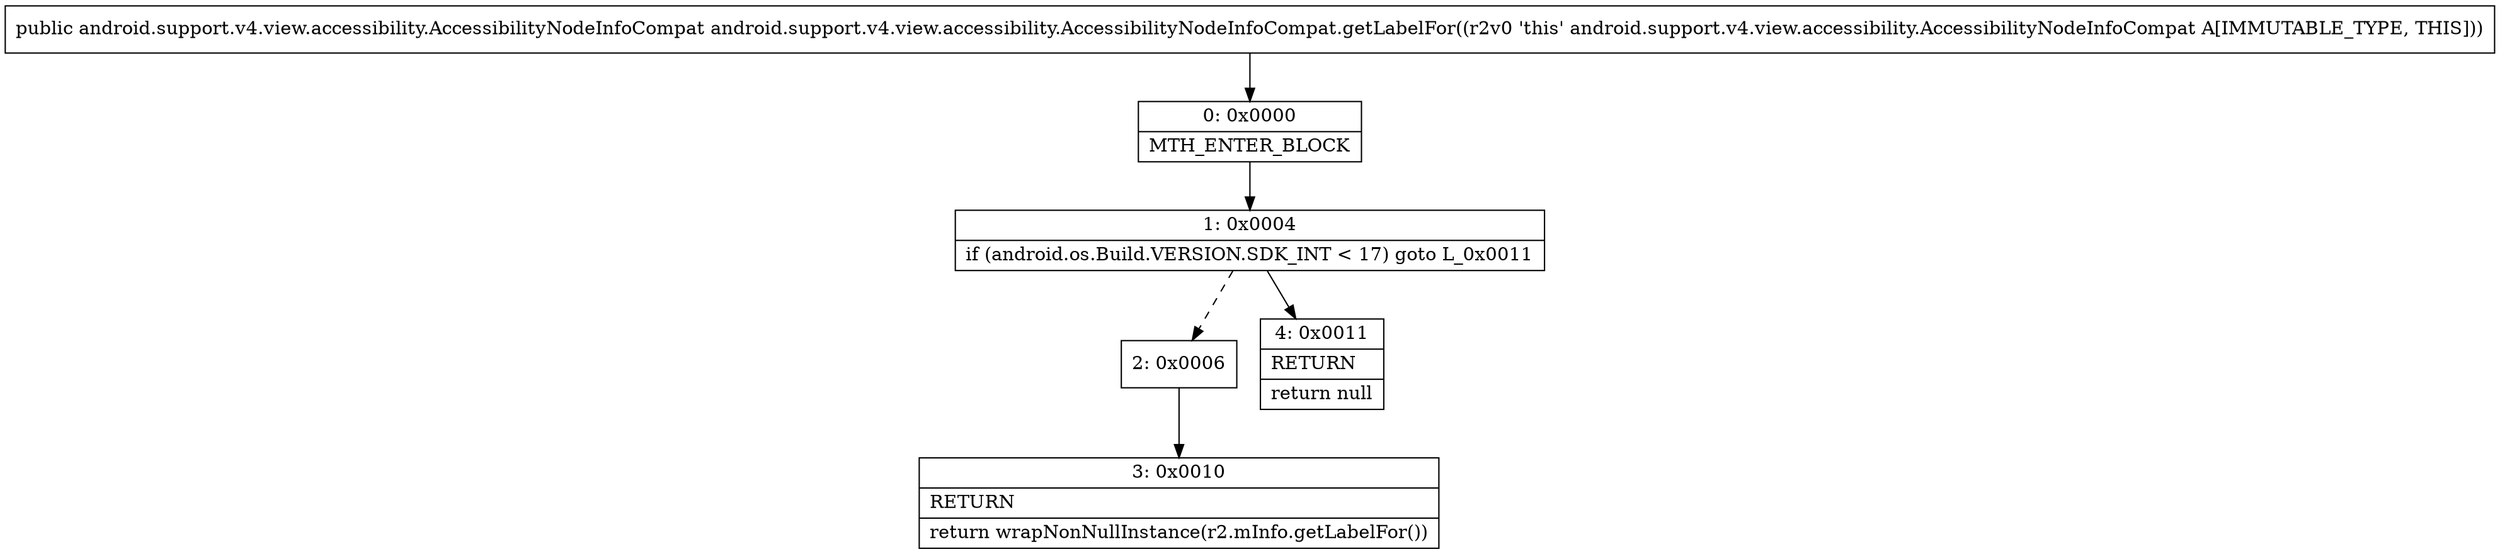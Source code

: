 digraph "CFG forandroid.support.v4.view.accessibility.AccessibilityNodeInfoCompat.getLabelFor()Landroid\/support\/v4\/view\/accessibility\/AccessibilityNodeInfoCompat;" {
Node_0 [shape=record,label="{0\:\ 0x0000|MTH_ENTER_BLOCK\l}"];
Node_1 [shape=record,label="{1\:\ 0x0004|if (android.os.Build.VERSION.SDK_INT \< 17) goto L_0x0011\l}"];
Node_2 [shape=record,label="{2\:\ 0x0006}"];
Node_3 [shape=record,label="{3\:\ 0x0010|RETURN\l|return wrapNonNullInstance(r2.mInfo.getLabelFor())\l}"];
Node_4 [shape=record,label="{4\:\ 0x0011|RETURN\l|return null\l}"];
MethodNode[shape=record,label="{public android.support.v4.view.accessibility.AccessibilityNodeInfoCompat android.support.v4.view.accessibility.AccessibilityNodeInfoCompat.getLabelFor((r2v0 'this' android.support.v4.view.accessibility.AccessibilityNodeInfoCompat A[IMMUTABLE_TYPE, THIS])) }"];
MethodNode -> Node_0;
Node_0 -> Node_1;
Node_1 -> Node_2[style=dashed];
Node_1 -> Node_4;
Node_2 -> Node_3;
}

